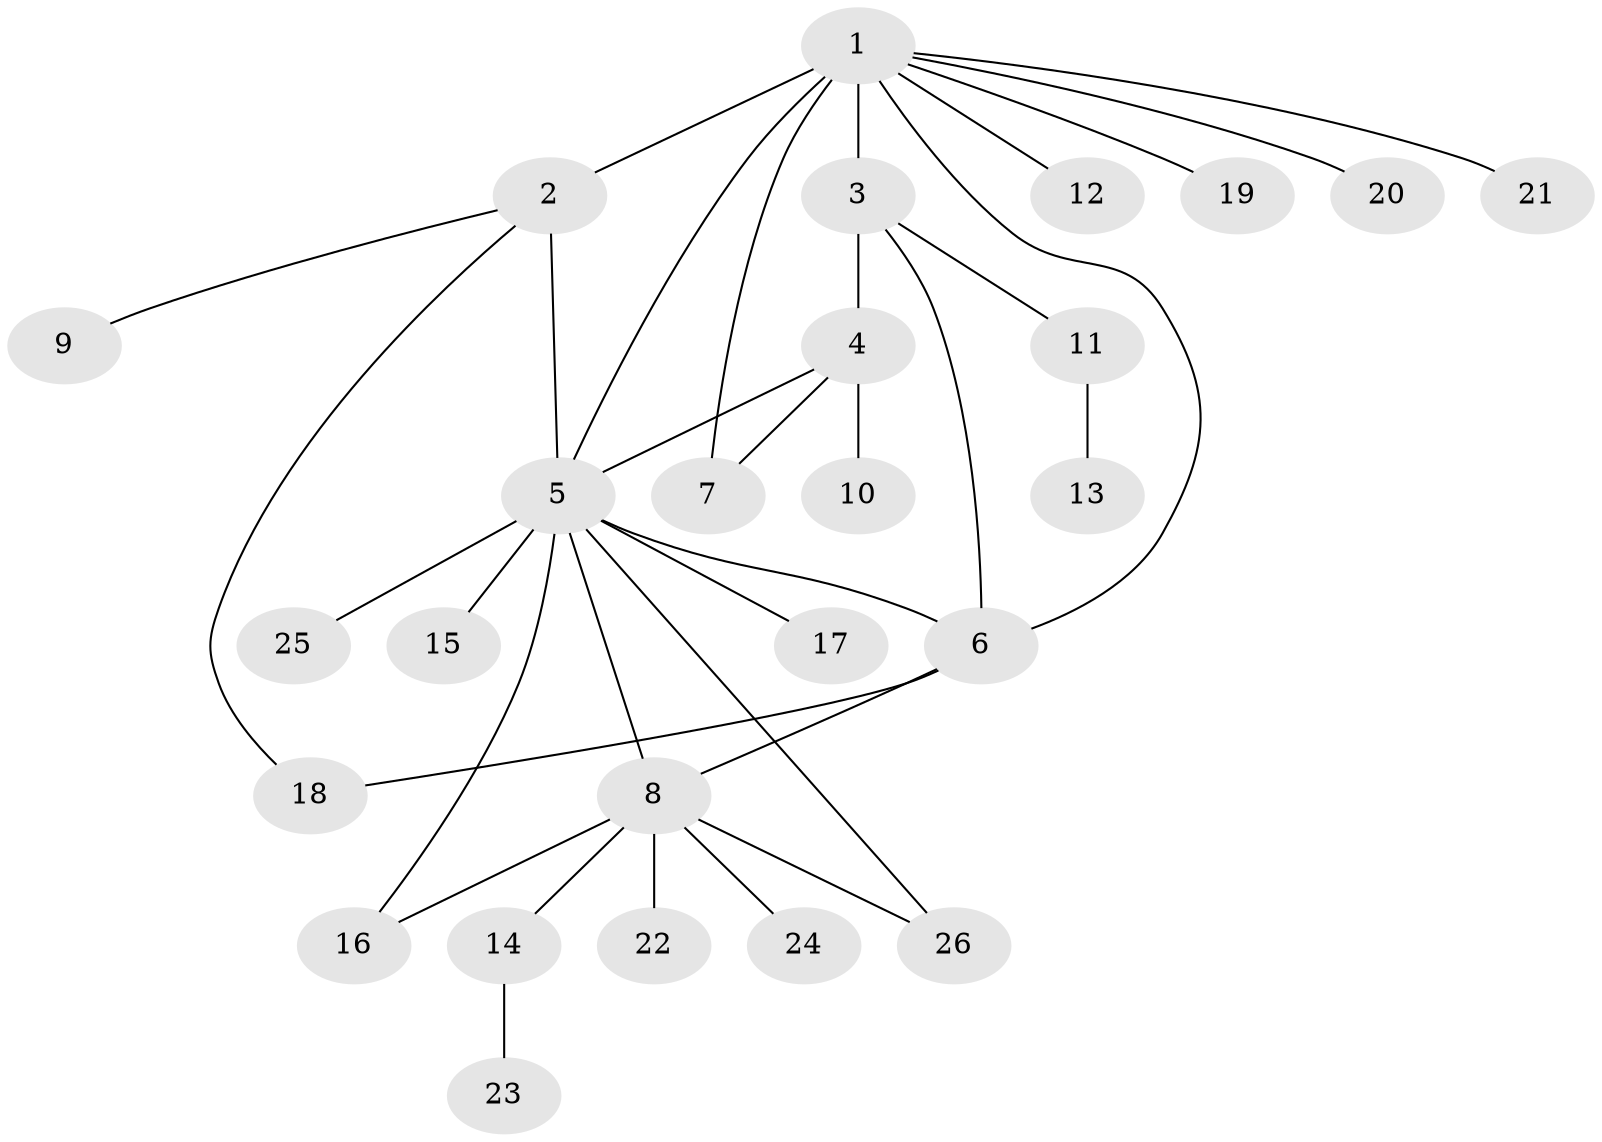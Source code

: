 // original degree distribution, {3: 0.058823529411764705, 7: 0.0196078431372549, 6: 0.0392156862745098, 5: 0.0392156862745098, 13: 0.0196078431372549, 2: 0.29411764705882354, 12: 0.0196078431372549, 1: 0.49019607843137253, 8: 0.0196078431372549}
// Generated by graph-tools (version 1.1) at 2025/37/03/09/25 02:37:37]
// undirected, 26 vertices, 34 edges
graph export_dot {
graph [start="1"]
  node [color=gray90,style=filled];
  1;
  2;
  3;
  4;
  5;
  6;
  7;
  8;
  9;
  10;
  11;
  12;
  13;
  14;
  15;
  16;
  17;
  18;
  19;
  20;
  21;
  22;
  23;
  24;
  25;
  26;
  1 -- 2 [weight=3.0];
  1 -- 3 [weight=2.0];
  1 -- 5 [weight=2.0];
  1 -- 6 [weight=1.0];
  1 -- 7 [weight=1.0];
  1 -- 12 [weight=1.0];
  1 -- 19 [weight=1.0];
  1 -- 20 [weight=1.0];
  1 -- 21 [weight=1.0];
  2 -- 5 [weight=1.0];
  2 -- 9 [weight=1.0];
  2 -- 18 [weight=1.0];
  3 -- 4 [weight=1.0];
  3 -- 6 [weight=1.0];
  3 -- 11 [weight=1.0];
  4 -- 5 [weight=1.0];
  4 -- 7 [weight=1.0];
  4 -- 10 [weight=1.0];
  5 -- 6 [weight=1.0];
  5 -- 8 [weight=1.0];
  5 -- 15 [weight=1.0];
  5 -- 16 [weight=1.0];
  5 -- 17 [weight=1.0];
  5 -- 25 [weight=1.0];
  5 -- 26 [weight=1.0];
  6 -- 8 [weight=1.0];
  6 -- 18 [weight=1.0];
  8 -- 14 [weight=1.0];
  8 -- 16 [weight=1.0];
  8 -- 22 [weight=1.0];
  8 -- 24 [weight=1.0];
  8 -- 26 [weight=1.0];
  11 -- 13 [weight=1.0];
  14 -- 23 [weight=1.0];
}
